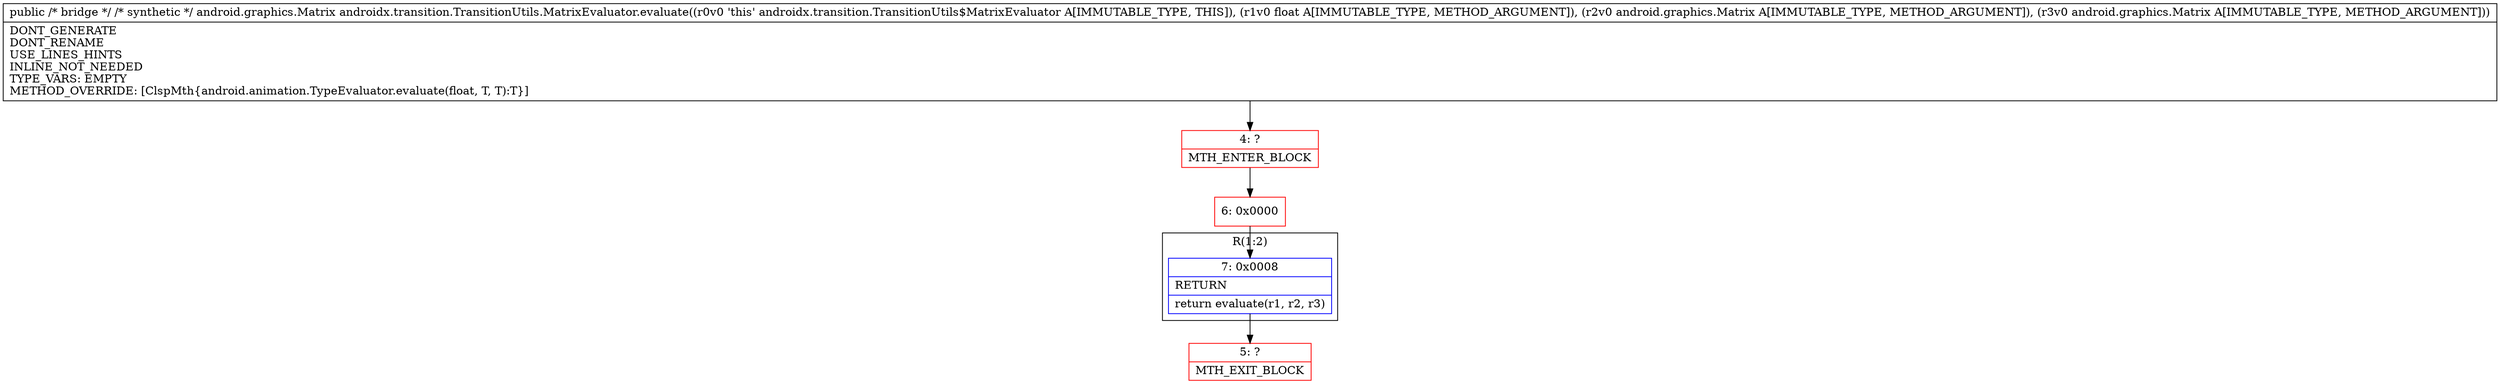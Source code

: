 digraph "CFG forandroidx.transition.TransitionUtils.MatrixEvaluator.evaluate(FLjava\/lang\/Object;Ljava\/lang\/Object;)Ljava\/lang\/Object;" {
subgraph cluster_Region_808774661 {
label = "R(1:2)";
node [shape=record,color=blue];
Node_7 [shape=record,label="{7\:\ 0x0008|RETURN\l|return evaluate(r1, r2, r3)\l}"];
}
Node_4 [shape=record,color=red,label="{4\:\ ?|MTH_ENTER_BLOCK\l}"];
Node_6 [shape=record,color=red,label="{6\:\ 0x0000}"];
Node_5 [shape=record,color=red,label="{5\:\ ?|MTH_EXIT_BLOCK\l}"];
MethodNode[shape=record,label="{public \/* bridge *\/ \/* synthetic *\/ android.graphics.Matrix androidx.transition.TransitionUtils.MatrixEvaluator.evaluate((r0v0 'this' androidx.transition.TransitionUtils$MatrixEvaluator A[IMMUTABLE_TYPE, THIS]), (r1v0 float A[IMMUTABLE_TYPE, METHOD_ARGUMENT]), (r2v0 android.graphics.Matrix A[IMMUTABLE_TYPE, METHOD_ARGUMENT]), (r3v0 android.graphics.Matrix A[IMMUTABLE_TYPE, METHOD_ARGUMENT]))  | DONT_GENERATE\lDONT_RENAME\lUSE_LINES_HINTS\lINLINE_NOT_NEEDED\lTYPE_VARS: EMPTY\lMETHOD_OVERRIDE: [ClspMth\{android.animation.TypeEvaluator.evaluate(float, T, T):T\}]\l}"];
MethodNode -> Node_4;Node_7 -> Node_5;
Node_4 -> Node_6;
Node_6 -> Node_7;
}


